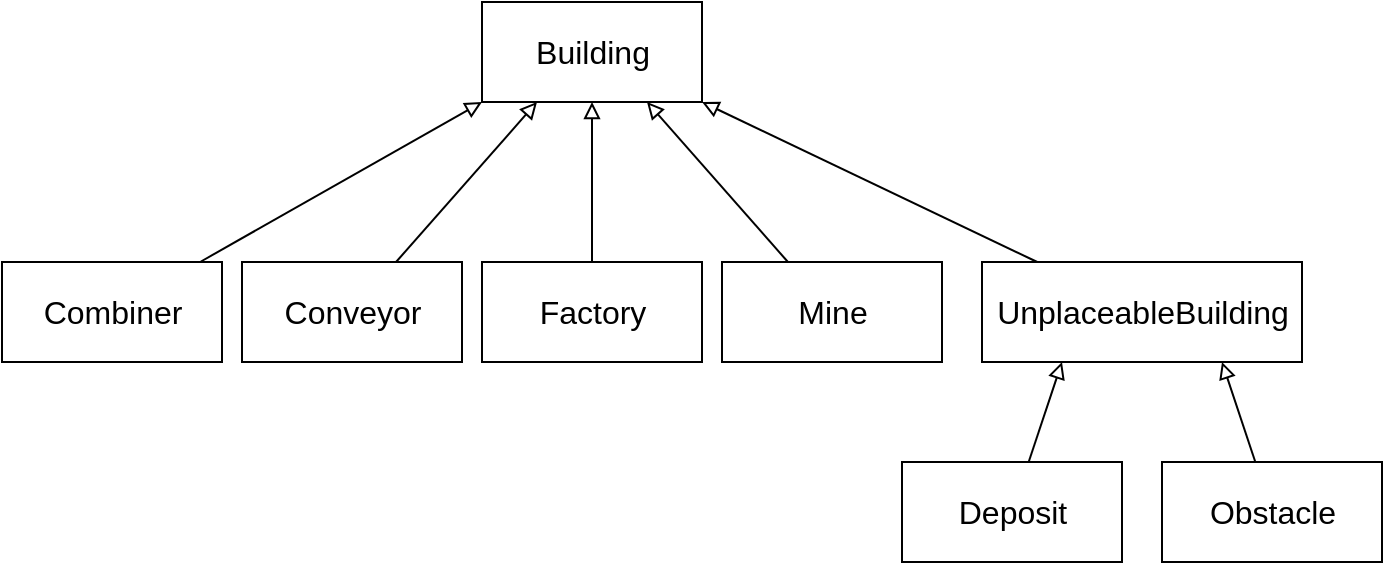 <mxfile version="13.2.4" type="device"><diagram id="do1nQwAKKbGAJX8rrO9d" name="Page-1"><mxGraphModel dx="768" dy="482" grid="1" gridSize="10" guides="1" tooltips="1" connect="1" arrows="1" fold="1" page="1" pageScale="1" pageWidth="1900" pageHeight="1000" math="0" shadow="0"><root><mxCell id="0"/><mxCell id="1" parent="0"/><mxCell id="rqE2VmUo_4qDhcvZsa-X-1" value="&lt;font style=&quot;font-size: 16px&quot;&gt;Building&lt;/font&gt;" style="html=1;" vertex="1" parent="1"><mxGeometry x="250" y="70" width="110" height="50" as="geometry"/></mxCell><mxCell id="rqE2VmUo_4qDhcvZsa-X-16" style="edgeStyle=none;rounded=0;orthogonalLoop=1;jettySize=auto;html=1;entryX=0.75;entryY=1;entryDx=0;entryDy=0;endArrow=block;endFill=0;" edge="1" parent="1" source="rqE2VmUo_4qDhcvZsa-X-2" target="rqE2VmUo_4qDhcvZsa-X-9"><mxGeometry relative="1" as="geometry"/></mxCell><mxCell id="rqE2VmUo_4qDhcvZsa-X-2" value="&lt;span style=&quot;font-size: 16px&quot;&gt;Obstacle&lt;/span&gt;" style="html=1;" vertex="1" parent="1"><mxGeometry x="590" y="300" width="110" height="50" as="geometry"/></mxCell><mxCell id="rqE2VmUo_4qDhcvZsa-X-10" style="rounded=0;orthogonalLoop=1;jettySize=auto;html=1;entryX=0;entryY=1;entryDx=0;entryDy=0;endArrow=block;endFill=0;" edge="1" parent="1" source="rqE2VmUo_4qDhcvZsa-X-3" target="rqE2VmUo_4qDhcvZsa-X-1"><mxGeometry relative="1" as="geometry"/></mxCell><mxCell id="rqE2VmUo_4qDhcvZsa-X-3" value="&lt;font style=&quot;font-size: 16px&quot;&gt;Combiner&lt;/font&gt;" style="html=1;" vertex="1" parent="1"><mxGeometry x="10" y="200" width="110" height="50" as="geometry"/></mxCell><mxCell id="rqE2VmUo_4qDhcvZsa-X-13" style="edgeStyle=none;rounded=0;orthogonalLoop=1;jettySize=auto;html=1;entryX=0.75;entryY=1;entryDx=0;entryDy=0;endArrow=block;endFill=0;" edge="1" parent="1" source="rqE2VmUo_4qDhcvZsa-X-4" target="rqE2VmUo_4qDhcvZsa-X-1"><mxGeometry relative="1" as="geometry"/></mxCell><mxCell id="rqE2VmUo_4qDhcvZsa-X-4" value="&lt;font style=&quot;font-size: 16px&quot;&gt;Mine&lt;/font&gt;" style="html=1;" vertex="1" parent="1"><mxGeometry x="370" y="200" width="110" height="50" as="geometry"/></mxCell><mxCell id="rqE2VmUo_4qDhcvZsa-X-12" style="edgeStyle=none;rounded=0;orthogonalLoop=1;jettySize=auto;html=1;entryX=0.5;entryY=1;entryDx=0;entryDy=0;endArrow=block;endFill=0;" edge="1" parent="1" source="rqE2VmUo_4qDhcvZsa-X-5" target="rqE2VmUo_4qDhcvZsa-X-1"><mxGeometry relative="1" as="geometry"/></mxCell><mxCell id="rqE2VmUo_4qDhcvZsa-X-5" value="&lt;font style=&quot;font-size: 16px&quot;&gt;Factory&lt;/font&gt;" style="html=1;" vertex="1" parent="1"><mxGeometry x="250" y="200" width="110" height="50" as="geometry"/></mxCell><mxCell id="rqE2VmUo_4qDhcvZsa-X-15" style="edgeStyle=none;rounded=0;orthogonalLoop=1;jettySize=auto;html=1;entryX=0.25;entryY=1;entryDx=0;entryDy=0;endArrow=block;endFill=0;" edge="1" parent="1" source="rqE2VmUo_4qDhcvZsa-X-6" target="rqE2VmUo_4qDhcvZsa-X-9"><mxGeometry relative="1" as="geometry"/></mxCell><mxCell id="rqE2VmUo_4qDhcvZsa-X-6" value="&lt;font style=&quot;font-size: 16px&quot;&gt;Deposit&lt;/font&gt;" style="html=1;" vertex="1" parent="1"><mxGeometry x="460" y="300" width="110" height="50" as="geometry"/></mxCell><mxCell id="rqE2VmUo_4qDhcvZsa-X-11" style="edgeStyle=none;rounded=0;orthogonalLoop=1;jettySize=auto;html=1;entryX=0.25;entryY=1;entryDx=0;entryDy=0;endArrow=block;endFill=0;" edge="1" parent="1" source="rqE2VmUo_4qDhcvZsa-X-7" target="rqE2VmUo_4qDhcvZsa-X-1"><mxGeometry relative="1" as="geometry"/></mxCell><mxCell id="rqE2VmUo_4qDhcvZsa-X-7" value="&lt;font style=&quot;font-size: 16px&quot;&gt;Conveyor&lt;/font&gt;" style="html=1;" vertex="1" parent="1"><mxGeometry x="130" y="200" width="110" height="50" as="geometry"/></mxCell><mxCell id="rqE2VmUo_4qDhcvZsa-X-14" style="edgeStyle=none;rounded=0;orthogonalLoop=1;jettySize=auto;html=1;entryX=1;entryY=1;entryDx=0;entryDy=0;endArrow=block;endFill=0;" edge="1" parent="1" source="rqE2VmUo_4qDhcvZsa-X-9" target="rqE2VmUo_4qDhcvZsa-X-1"><mxGeometry relative="1" as="geometry"/></mxCell><mxCell id="rqE2VmUo_4qDhcvZsa-X-9" value="&lt;span style=&quot;font-size: 16px&quot;&gt;UnplaceableBuilding&lt;/span&gt;" style="html=1;" vertex="1" parent="1"><mxGeometry x="500" y="200" width="160" height="50" as="geometry"/></mxCell></root></mxGraphModel></diagram></mxfile>